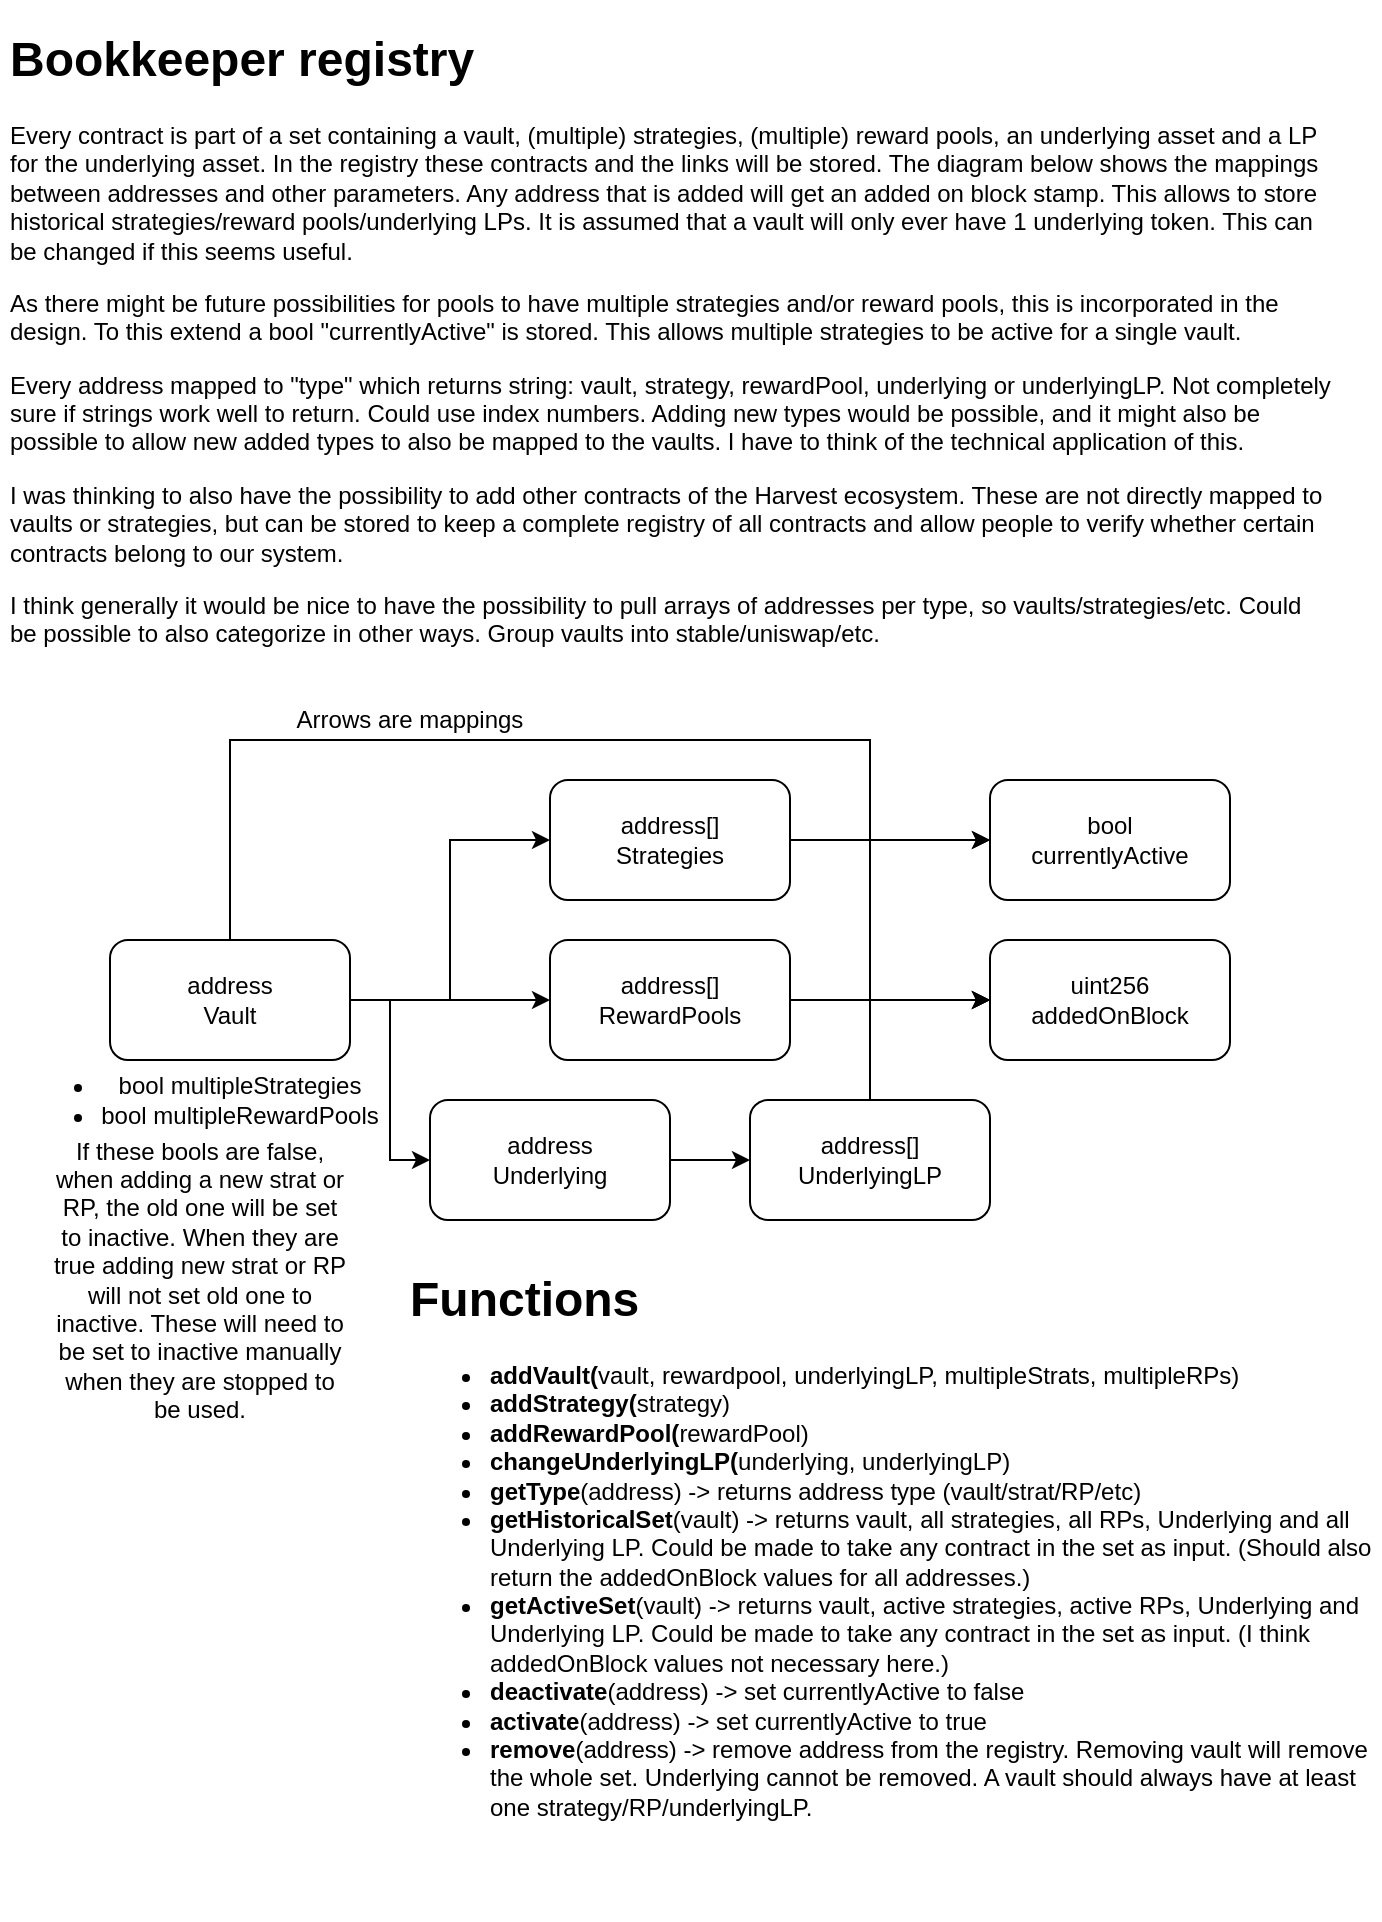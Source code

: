 <mxfile version="14.2.9" type="google"><diagram id="9eTT63BE_0JNE07tuydt" name="Page-1"><mxGraphModel dx="1038" dy="548" grid="1" gridSize="10" guides="1" tooltips="1" connect="1" arrows="1" fold="1" page="1" pageScale="1" pageWidth="827" pageHeight="1169" math="0" shadow="0"><root><mxCell id="0"/><mxCell id="1" parent="0"/><mxCell id="51z0bwyqy17iOh8ojyKC-5" value="" style="edgeStyle=orthogonalEdgeStyle;rounded=0;orthogonalLoop=1;jettySize=auto;html=1;" parent="1" source="51z0bwyqy17iOh8ojyKC-1" target="51z0bwyqy17iOh8ojyKC-3" edge="1"><mxGeometry relative="1" as="geometry"/></mxCell><mxCell id="51z0bwyqy17iOh8ojyKC-6" style="edgeStyle=orthogonalEdgeStyle;rounded=0;orthogonalLoop=1;jettySize=auto;html=1;entryX=0;entryY=0.5;entryDx=0;entryDy=0;" parent="1" source="51z0bwyqy17iOh8ojyKC-1" target="51z0bwyqy17iOh8ojyKC-2" edge="1"><mxGeometry relative="1" as="geometry"/></mxCell><mxCell id="51z0bwyqy17iOh8ojyKC-7" style="edgeStyle=orthogonalEdgeStyle;rounded=0;orthogonalLoop=1;jettySize=auto;html=1;entryX=0;entryY=0.5;entryDx=0;entryDy=0;" parent="1" source="51z0bwyqy17iOh8ojyKC-1" target="51z0bwyqy17iOh8ojyKC-4" edge="1"><mxGeometry relative="1" as="geometry"/></mxCell><mxCell id="51z0bwyqy17iOh8ojyKC-14" style="edgeStyle=orthogonalEdgeStyle;rounded=0;orthogonalLoop=1;jettySize=auto;html=1;entryX=0;entryY=0.5;entryDx=0;entryDy=0;" parent="1" source="51z0bwyqy17iOh8ojyKC-1" target="51z0bwyqy17iOh8ojyKC-12" edge="1"><mxGeometry relative="1" as="geometry"><mxPoint x="485" y="430" as="targetPoint"/><Array as="points"><mxPoint x="185" y="370"/><mxPoint x="505" y="370"/><mxPoint x="505" y="420"/></Array></mxGeometry></mxCell><mxCell id="51z0bwyqy17iOh8ojyKC-1" value="address&lt;br&gt;Vault" style="rounded=1;whiteSpace=wrap;html=1;" parent="1" vertex="1"><mxGeometry x="125" y="470" width="120" height="60" as="geometry"/></mxCell><mxCell id="51z0bwyqy17iOh8ojyKC-11" style="edgeStyle=orthogonalEdgeStyle;rounded=0;orthogonalLoop=1;jettySize=auto;html=1;entryX=0;entryY=0.5;entryDx=0;entryDy=0;" parent="1" source="51z0bwyqy17iOh8ojyKC-2" target="51z0bwyqy17iOh8ojyKC-9" edge="1"><mxGeometry relative="1" as="geometry"><Array as="points"><mxPoint x="505" y="420"/><mxPoint x="505" y="500"/></Array></mxGeometry></mxCell><mxCell id="51z0bwyqy17iOh8ojyKC-2" value="address[]&lt;br&gt;Strategies" style="rounded=1;whiteSpace=wrap;html=1;" parent="1" vertex="1"><mxGeometry x="345" y="390" width="120" height="60" as="geometry"/></mxCell><mxCell id="51z0bwyqy17iOh8ojyKC-10" value="" style="edgeStyle=orthogonalEdgeStyle;rounded=0;orthogonalLoop=1;jettySize=auto;html=1;" parent="1" source="51z0bwyqy17iOh8ojyKC-3" target="51z0bwyqy17iOh8ojyKC-9" edge="1"><mxGeometry relative="1" as="geometry"/></mxCell><mxCell id="51z0bwyqy17iOh8ojyKC-13" style="edgeStyle=orthogonalEdgeStyle;rounded=0;orthogonalLoop=1;jettySize=auto;html=1;entryX=0;entryY=0.5;entryDx=0;entryDy=0;" parent="1" source="51z0bwyqy17iOh8ojyKC-3" target="51z0bwyqy17iOh8ojyKC-12" edge="1"><mxGeometry relative="1" as="geometry"><Array as="points"><mxPoint x="505" y="500"/><mxPoint x="505" y="420"/></Array></mxGeometry></mxCell><mxCell id="51z0bwyqy17iOh8ojyKC-3" value="address[]&lt;br&gt;RewardPools" style="rounded=1;whiteSpace=wrap;html=1;" parent="1" vertex="1"><mxGeometry x="345" y="470" width="120" height="60" as="geometry"/></mxCell><mxCell id="51z0bwyqy17iOh8ojyKC-16" value="" style="edgeStyle=orthogonalEdgeStyle;rounded=0;orthogonalLoop=1;jettySize=auto;html=1;" parent="1" source="51z0bwyqy17iOh8ojyKC-4" target="51z0bwyqy17iOh8ojyKC-15" edge="1"><mxGeometry relative="1" as="geometry"/></mxCell><mxCell id="51z0bwyqy17iOh8ojyKC-4" value="address&lt;br&gt;Underlying" style="rounded=1;whiteSpace=wrap;html=1;" parent="1" vertex="1"><mxGeometry x="285" y="550" width="120" height="60" as="geometry"/></mxCell><mxCell id="51z0bwyqy17iOh8ojyKC-9" value="uint256&lt;br&gt;addedOnBlock" style="rounded=1;whiteSpace=wrap;html=1;" parent="1" vertex="1"><mxGeometry x="565" y="470" width="120" height="60" as="geometry"/></mxCell><mxCell id="51z0bwyqy17iOh8ojyKC-12" value="bool&lt;br&gt;currentlyActive" style="rounded=1;whiteSpace=wrap;html=1;" parent="1" vertex="1"><mxGeometry x="565" y="390" width="120" height="60" as="geometry"/></mxCell><mxCell id="51z0bwyqy17iOh8ojyKC-17" value="" style="edgeStyle=orthogonalEdgeStyle;rounded=0;orthogonalLoop=1;jettySize=auto;html=1;entryX=0;entryY=0.5;entryDx=0;entryDy=0;" parent="1" source="51z0bwyqy17iOh8ojyKC-15" target="51z0bwyqy17iOh8ojyKC-9" edge="1"><mxGeometry relative="1" as="geometry"><mxPoint x="485" y="490" as="targetPoint"/><Array as="points"><mxPoint x="505" y="500"/></Array></mxGeometry></mxCell><mxCell id="51z0bwyqy17iOh8ojyKC-15" value="address[]&lt;br&gt;UnderlyingLP" style="rounded=1;whiteSpace=wrap;html=1;" parent="1" vertex="1"><mxGeometry x="445" y="550" width="120" height="60" as="geometry"/></mxCell><mxCell id="51z0bwyqy17iOh8ojyKC-19" value="&lt;ul&gt;&lt;li&gt;bool multipleStrategies&lt;/li&gt;&lt;li&gt;bool multipleRewardPools&lt;/li&gt;&lt;/ul&gt;" style="text;html=1;strokeColor=none;fillColor=none;align=center;verticalAlign=middle;whiteSpace=wrap;rounded=0;" parent="1" vertex="1"><mxGeometry x="70" y="530" width="200" height="40" as="geometry"/></mxCell><mxCell id="51z0bwyqy17iOh8ojyKC-21" value="Arrows are mappings" style="text;html=1;strokeColor=none;fillColor=none;align=center;verticalAlign=middle;whiteSpace=wrap;rounded=0;" parent="1" vertex="1"><mxGeometry x="205" y="350" width="140" height="20" as="geometry"/></mxCell><mxCell id="51z0bwyqy17iOh8ojyKC-22" value="If these bools are false, when adding a new strat or RP, the old one will be set to inactive. When they are true adding new strat or RP will not set old one to inactive. These will need to be set to inactive manually when they are stopped to be used." style="text;html=1;strokeColor=none;fillColor=none;align=center;verticalAlign=middle;whiteSpace=wrap;rounded=0;" parent="1" vertex="1"><mxGeometry x="95" y="570" width="150" height="140" as="geometry"/></mxCell><mxCell id="51z0bwyqy17iOh8ojyKC-23" value="&lt;h1&gt;Bookkeeper registry&lt;/h1&gt;&lt;p&gt;Every contract is part of a set containing a vault, (multiple) strategies, (multiple) reward pools, an underlying asset and a LP for the underlying asset. In the registry these contracts and the links will be stored. The diagram below shows the mappings between addresses and other parameters. Any address that is added will get an added on block stamp. This allows to store historical strategies/reward pools/underlying LPs. It is assumed that a vault will only ever have 1 underlying token. This can be changed if this seems useful.&lt;/p&gt;&lt;p&gt;As there might be future possibilities for pools to have multiple strategies and/or reward pools, this is incorporated in the design. To this extend a bool &quot;currentlyActive&quot; is stored. This allows multiple strategies to be active for a single vault.&lt;/p&gt;&lt;p&gt;&lt;span style=&quot;text-align: center&quot;&gt;Every address mapped to &quot;type&quot; which returns string: vault, strategy, rewardPool, underlying or underlyingLP. Not completely sure if strings work well to return. Could use index numbers. Adding new types would be possible, and it might also be possible to allow new added types to also be mapped to the vaults. I have to think of the technical application of this.&lt;/span&gt;&lt;br&gt;&lt;/p&gt;&lt;p&gt;&lt;span style=&quot;text-align: center&quot;&gt;I was thinking to also have the possibility to add other contracts of the Harvest ecosystem. These are not directly mapped to vaults or strategies, but can be stored to keep a complete registry of all contracts and allow people to verify whether certain contracts belong to our system.&lt;/span&gt;&lt;/p&gt;&lt;p&gt;&lt;span style=&quot;text-align: center&quot;&gt;I think generally it would be nice to have the possibility to pull arrays of addresses per type, so vaults/strategies/etc. Could be possible to also categorize in other ways. Group vaults into stable/uniswap/etc.&lt;/span&gt;&lt;/p&gt;" style="text;html=1;strokeColor=none;fillColor=none;spacing=5;spacingTop=-20;whiteSpace=wrap;overflow=hidden;rounded=0;" parent="1" vertex="1"><mxGeometry x="70" y="10" width="670" height="330" as="geometry"/></mxCell><mxCell id="51z0bwyqy17iOh8ojyKC-24" value="&lt;h1&gt;Functions&lt;/h1&gt;&lt;p&gt;&lt;/p&gt;&lt;ul&gt;&lt;li&gt;&lt;b&gt;addVault(&lt;/b&gt;vault, rewardpool, underlyingLP, multipleStrats, multipleRPs)&lt;/li&gt;&lt;li&gt;&lt;b&gt;addStrategy(&lt;/b&gt;strategy)&lt;/li&gt;&lt;li&gt;&lt;b&gt;addRewardPool(&lt;/b&gt;rewardPool)&lt;/li&gt;&lt;li&gt;&lt;b&gt;changeUnderlyingLP(&lt;/b&gt;underlying, underlyingLP)&lt;/li&gt;&lt;li&gt;&lt;b&gt;getType&lt;/b&gt;(address) -&amp;gt; returns address type (vault/strat/RP/etc)&lt;/li&gt;&lt;li&gt;&lt;b&gt;getHistoricalSet&lt;/b&gt;(vault) -&amp;gt; returns vault, all strategies, all RPs, Underlying and all Underlying LP. Could be made to take any contract in the set as input. (Should also return the addedOnBlock values for all addresses.)&lt;/li&gt;&lt;li&gt;&lt;b&gt;getActiveSet&lt;/b&gt;(vault) -&amp;gt; returns vault, active strategies, active RPs, Underlying and Underlying LP. Could be made to take any contract in the set as input. (I think addedOnBlock values not necessary here.)&lt;/li&gt;&lt;li&gt;&lt;b&gt;deactivate&lt;/b&gt;(address) -&amp;gt; set currentlyActive to false&lt;/li&gt;&lt;li&gt;&lt;b&gt;activate&lt;/b&gt;(address) -&amp;gt; set currentlyActive to true&lt;/li&gt;&lt;li&gt;&lt;b&gt;remove&lt;/b&gt;(address) -&amp;gt; remove address from the registry. Removing vault will remove the whole set. Underlying cannot be removed. A vault should always have at least one strategy/RP/underlyingLP.&lt;/li&gt;&lt;/ul&gt;&lt;p&gt;&lt;/p&gt;" style="text;html=1;strokeColor=none;fillColor=none;spacing=5;spacingTop=-20;whiteSpace=wrap;overflow=hidden;rounded=0;" parent="1" vertex="1"><mxGeometry x="270" y="630" width="490" height="330" as="geometry"/></mxCell></root></mxGraphModel></diagram></mxfile>